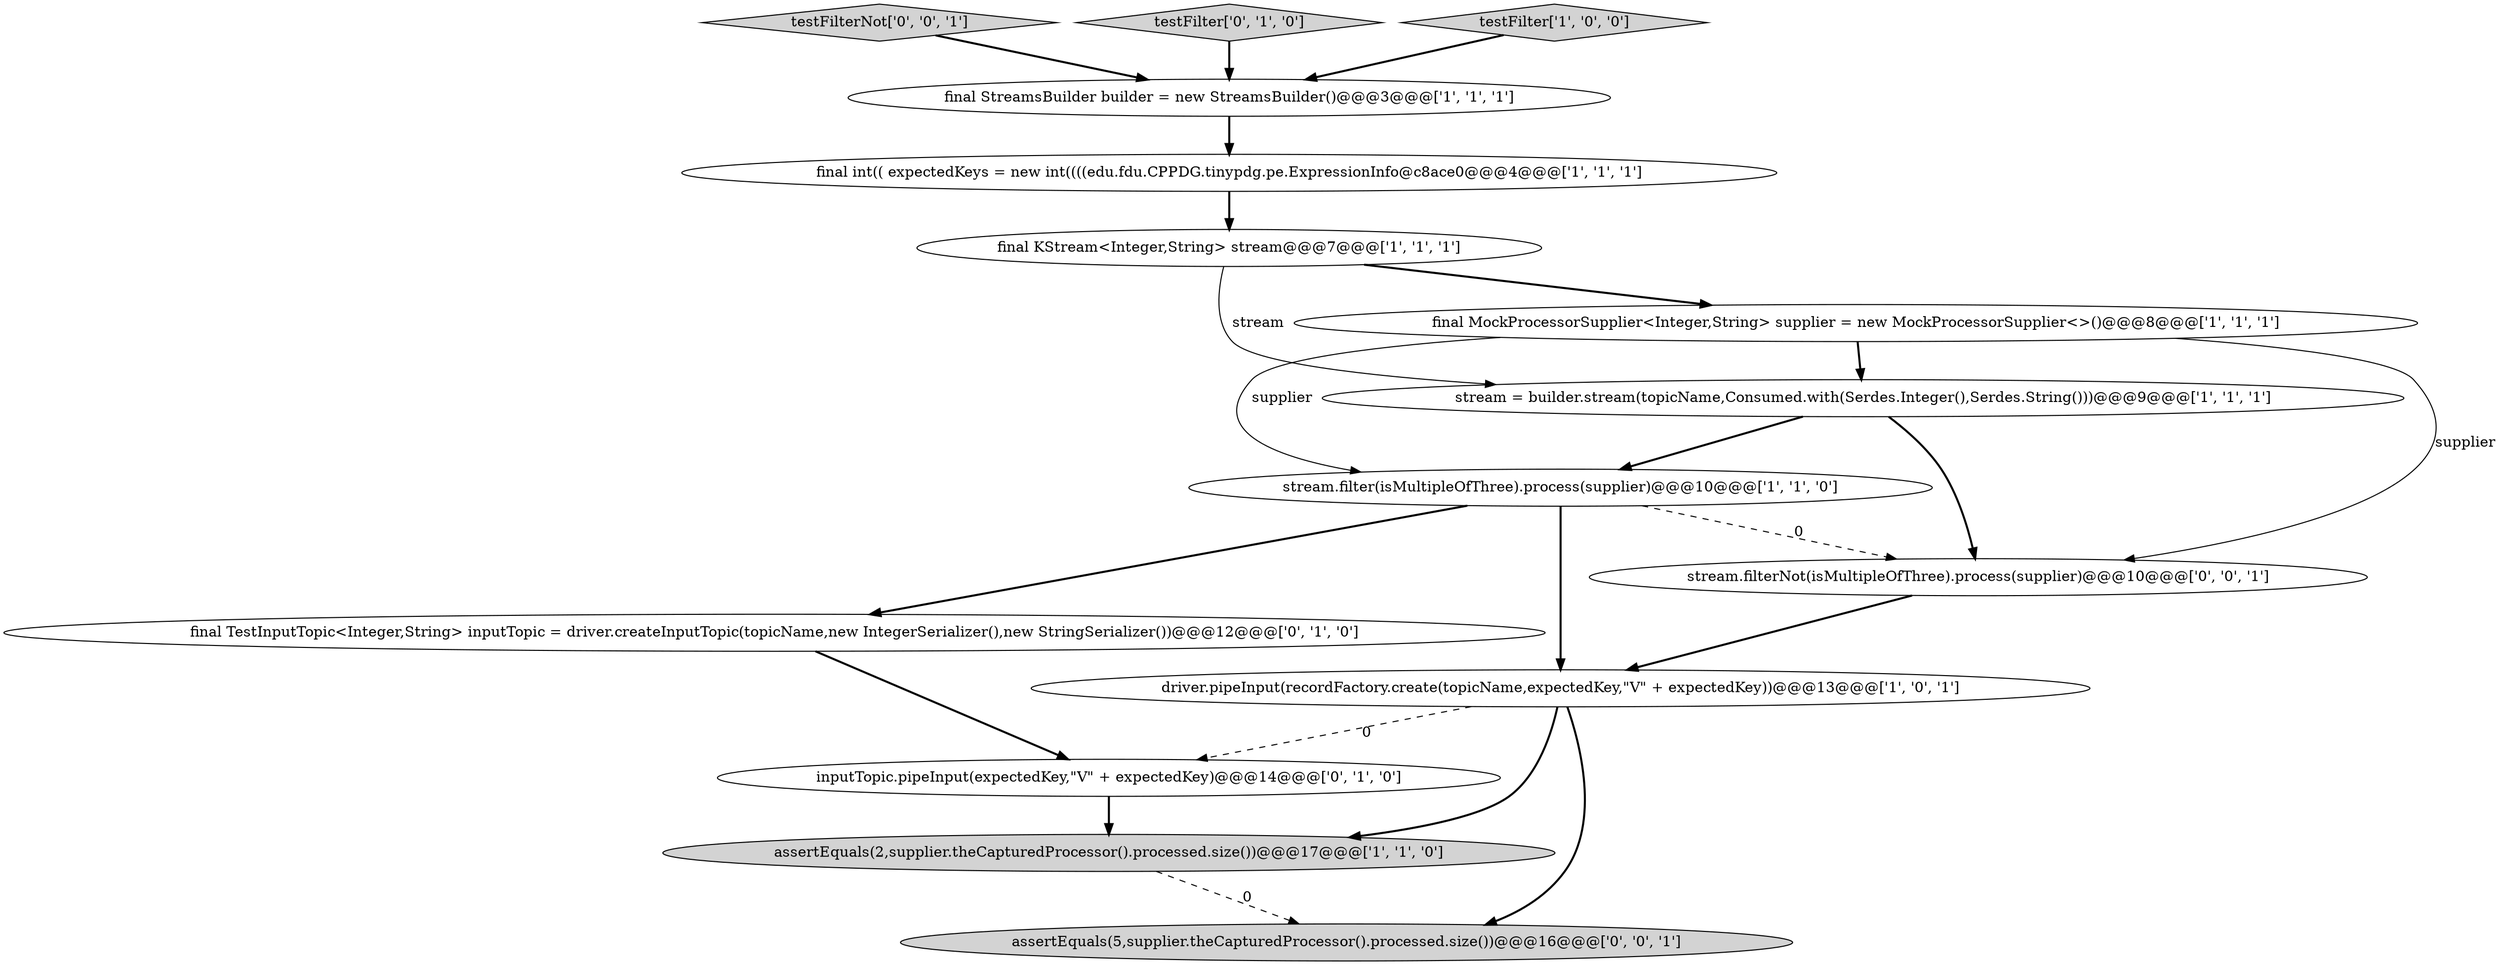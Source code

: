 digraph {
3 [style = filled, label = "final StreamsBuilder builder = new StreamsBuilder()@@@3@@@['1', '1', '1']", fillcolor = white, shape = ellipse image = "AAA0AAABBB1BBB"];
13 [style = filled, label = "testFilterNot['0', '0', '1']", fillcolor = lightgray, shape = diamond image = "AAA0AAABBB3BBB"];
14 [style = filled, label = "assertEquals(5,supplier.theCapturedProcessor().processed.size())@@@16@@@['0', '0', '1']", fillcolor = lightgray, shape = ellipse image = "AAA0AAABBB3BBB"];
9 [style = filled, label = "inputTopic.pipeInput(expectedKey,\"V\" + expectedKey)@@@14@@@['0', '1', '0']", fillcolor = white, shape = ellipse image = "AAA1AAABBB2BBB"];
12 [style = filled, label = "stream.filterNot(isMultipleOfThree).process(supplier)@@@10@@@['0', '0', '1']", fillcolor = white, shape = ellipse image = "AAA0AAABBB3BBB"];
11 [style = filled, label = "testFilter['0', '1', '0']", fillcolor = lightgray, shape = diamond image = "AAA0AAABBB2BBB"];
5 [style = filled, label = "final MockProcessorSupplier<Integer,String> supplier = new MockProcessorSupplier<>()@@@8@@@['1', '1', '1']", fillcolor = white, shape = ellipse image = "AAA0AAABBB1BBB"];
6 [style = filled, label = "driver.pipeInput(recordFactory.create(topicName,expectedKey,\"V\" + expectedKey))@@@13@@@['1', '0', '1']", fillcolor = white, shape = ellipse image = "AAA0AAABBB1BBB"];
8 [style = filled, label = "final int(( expectedKeys = new int((((edu.fdu.CPPDG.tinypdg.pe.ExpressionInfo@c8ace0@@@4@@@['1', '1', '1']", fillcolor = white, shape = ellipse image = "AAA0AAABBB1BBB"];
10 [style = filled, label = "final TestInputTopic<Integer,String> inputTopic = driver.createInputTopic(topicName,new IntegerSerializer(),new StringSerializer())@@@12@@@['0', '1', '0']", fillcolor = white, shape = ellipse image = "AAA1AAABBB2BBB"];
0 [style = filled, label = "stream.filter(isMultipleOfThree).process(supplier)@@@10@@@['1', '1', '0']", fillcolor = white, shape = ellipse image = "AAA0AAABBB1BBB"];
7 [style = filled, label = "stream = builder.stream(topicName,Consumed.with(Serdes.Integer(),Serdes.String()))@@@9@@@['1', '1', '1']", fillcolor = white, shape = ellipse image = "AAA0AAABBB1BBB"];
2 [style = filled, label = "final KStream<Integer,String> stream@@@7@@@['1', '1', '1']", fillcolor = white, shape = ellipse image = "AAA0AAABBB1BBB"];
4 [style = filled, label = "assertEquals(2,supplier.theCapturedProcessor().processed.size())@@@17@@@['1', '1', '0']", fillcolor = lightgray, shape = ellipse image = "AAA0AAABBB1BBB"];
1 [style = filled, label = "testFilter['1', '0', '0']", fillcolor = lightgray, shape = diamond image = "AAA0AAABBB1BBB"];
0->6 [style = bold, label=""];
11->3 [style = bold, label=""];
4->14 [style = dashed, label="0"];
6->4 [style = bold, label=""];
9->4 [style = bold, label=""];
10->9 [style = bold, label=""];
2->5 [style = bold, label=""];
5->0 [style = solid, label="supplier"];
6->9 [style = dashed, label="0"];
5->12 [style = solid, label="supplier"];
0->10 [style = bold, label=""];
8->2 [style = bold, label=""];
1->3 [style = bold, label=""];
7->12 [style = bold, label=""];
6->14 [style = bold, label=""];
2->7 [style = solid, label="stream"];
7->0 [style = bold, label=""];
3->8 [style = bold, label=""];
13->3 [style = bold, label=""];
5->7 [style = bold, label=""];
12->6 [style = bold, label=""];
0->12 [style = dashed, label="0"];
}
